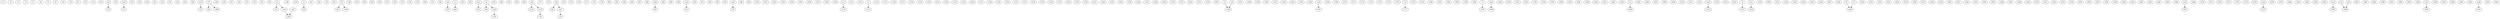 strict digraph  {
c1;
c2;
c3;
c4;
c5;
c6;
c7;
c8;
c9;
c10;
c11;
c12;
c13;
c14;
c15;
c16;
c17;
c18;
c19;
c20;
c21;
c22;
c23;
c24;
c25;
c26;
c27;
c28;
c29;
c30;
c31;
c32;
c33;
c34;
c35;
c36;
c37;
c38;
c39;
c40;
c41;
c42;
c43;
c44;
c45;
c46;
c47;
c48;
c49;
c50;
c51;
c52;
c53;
c54;
c55;
c56;
c57;
c58;
c59;
c60;
c61;
c62;
c63;
c64;
c65;
c66;
c67;
c68;
c69;
c70;
c71;
c72;
c73;
c74;
c75;
c76;
c77;
c78;
c79;
c80;
c81;
c82;
c83;
c84;
c85;
c86;
c87;
c88;
c89;
c90;
c91;
c92;
c93;
c94;
c95;
c96;
c97;
c98;
c99;
c100;
c101;
c102;
c103;
c104;
c105;
c106;
c107;
c108;
c109;
c110;
c111;
c112;
c113;
c114;
c115;
c116;
c117;
c118;
c119;
c120;
c121;
c122;
c123;
c124;
c125;
c126;
c127;
c128;
c129;
c130;
c131;
c132;
c133;
c134;
c135;
c136;
c137;
c138;
c139;
c140;
c141;
c142;
c143;
c144;
c145;
c146;
c147;
c148;
c149;
c150;
c151;
c152;
c153;
c154;
c155;
c156;
c157;
c158;
c159;
c160;
c161;
c162;
c163;
c164;
c165;
c166;
c167;
c168;
c169;
c170;
c171;
c172;
c173;
c174;
c175;
c176;
c177;
c178;
c179;
c180;
c181;
c182;
c183;
c184;
c185;
c186;
c187;
c188;
c189;
c190;
c191;
c192;
c193;
c194;
c195;
c196;
c197;
c198;
c199;
c200;
c201;
c202;
c203;
c204;
c205;
c206;
c207;
c208;
c209;
c210;
c211;
c212;
c213;
c214;
c215;
c216;
c217;
c218;
c219;
c220;
c221;
c222;
c223;
c224;
c225;
c226;
c227;
c228;
c229;
c230;
c231;
c232;
c233;
c234;
c235;
c236;
c237;
c238;
c239;
c240;
c241;
c242;
c243;
c244;
c245;
c246;
c247;
c248;
c249;
c250;
c251;
c252;
c253;
c254;
c255;
c256;
c257;
c258;
c259;
c260;
c261;
c262;
c263;
c264;
c265;
c266;
c267;
c268;
c269;
c270;
c271;
c272;
c273;
c274;
c275;
c276;
c277;
c278;
c279;
c280;
c281;
c282;
c283;
c284;
c285;
c286;
c287;
c288;
c289;
c290;
c291;
c292;
c293;
c294;
c295;
c296;
c297;
c298;
c299;
c300;
c301;
c302;
c303;
v1;
v2;
v3;
v4;
v5;
v6;
v7;
v8;
v9;
v10;
v11;
v12;
v13;
co1;
co2;
co3;
co4;
co5;
co6;
co7;
co8;
co9;
co10;
co11;
co12;
co13;
co14;
co15;
co16;
co17;
co18;
co19;
co20;
co21;
co22;
co23;
co24;
co25;
co26;
co27;
co28;
co29;
v1 -> c156  [weight=1];
v2 -> c113  [weight=1];
v3 -> c60  [weight=1];
v4 -> c37  [weight=1];
v4 -> co25  [weight=1];
v5 -> c40  [weight=1];
v6 -> c64  [weight=1];
v6 -> co18  [weight=1];
v7 -> c187  [weight=1];
v8 -> c229  [weight=1];
v9 -> c217  [weight=1];
v10 -> c45  [weight=1];
v10 -> c164  [weight=1];
v11 -> c204  [weight=1];
v12 -> c269  [weight=1];
v12 -> c28  [weight=1];
v13 -> c229  [weight=1];
co1 -> c110  [weight=1];
co2 -> c15  [weight=1];
co3 -> c286  [weight=1];
co4 -> c286  [weight=1];
co5 -> c156  [weight=1];
co6 -> c59  [weight=1];
co7 -> c177  [weight=1];
co8 -> c83  [weight=1];
co8 -> co27  [weight=1];
co9 -> c124  [weight=1];
co9 -> co19  [weight=1];
co10 -> c167  [weight=1];
co11 -> c218  [weight=1];
co12 -> c91  [weight=1];
co13 -> c63  [weight=1];
co14 -> c285  [weight=1];
co15 -> c267  [weight=1];
co16 -> c27  [weight=1];
co17 -> c295  [weight=1];
co18 -> c132  [weight=1];
co19 -> c70  [weight=1];
co20 -> c188  [weight=1];
co21 -> c97  [weight=1];
co22 -> c277  [weight=1];
co23 -> c183  [weight=1];
co24 -> c87  [weight=1];
co25 -> c183  [weight=1];
co26 -> c213  [weight=1];
co27 -> c73  [weight=1];
co28 -> c301  [weight=1];
co29 -> c17  [weight=1];
}
